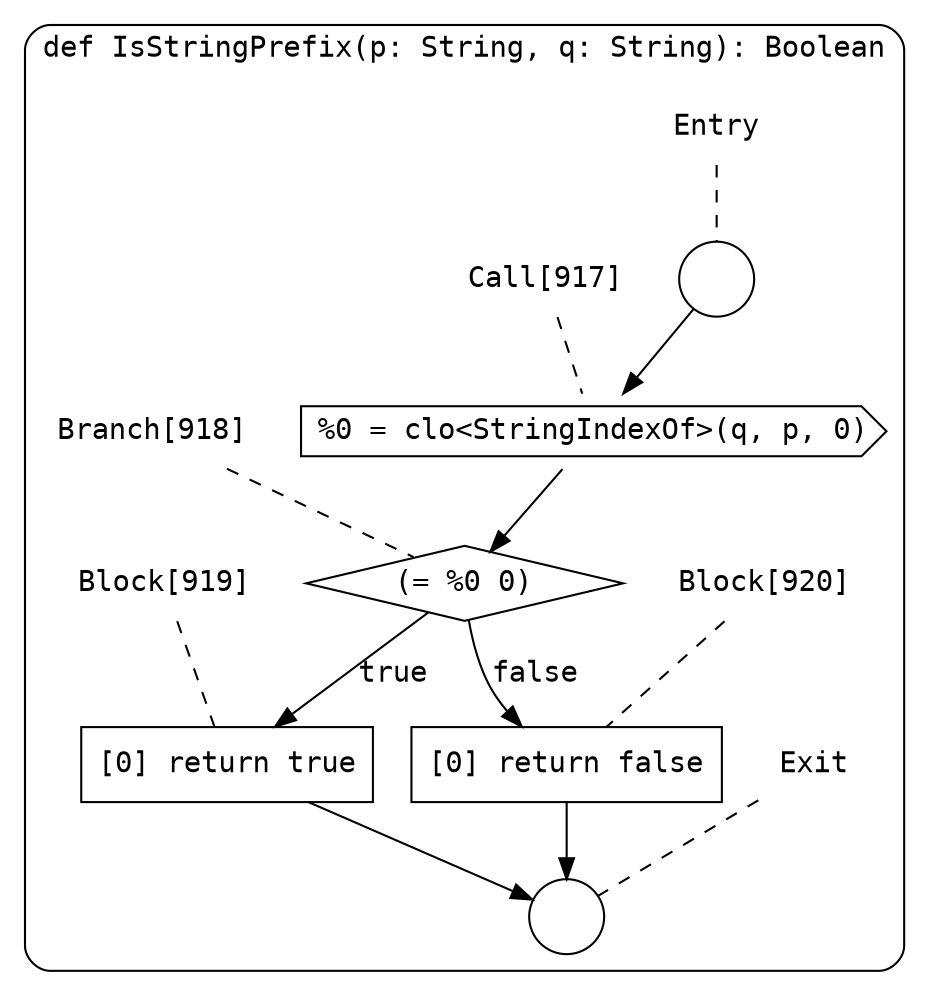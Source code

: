 digraph {
  graph [fontname = "Consolas"]
  node [fontname = "Consolas"]
  edge [fontname = "Consolas"]
  subgraph cluster121 {
    label = "def IsStringPrefix(p: String, q: String): Boolean"
    style = rounded
    cluster121_entry_name [shape=none, label=<<font color="black">Entry</font>>]
    cluster121_entry_name -> cluster121_entry [arrowhead=none, color="black", style=dashed]
    cluster121_entry [shape=circle label=" " color="black" fillcolor="white" style=filled]
    cluster121_entry -> node917 [color="black"]
    cluster121_exit_name [shape=none, label=<<font color="black">Exit</font>>]
    cluster121_exit_name -> cluster121_exit [arrowhead=none, color="black", style=dashed]
    cluster121_exit [shape=circle label=" " color="black" fillcolor="white" style=filled]
    node917_name [shape=none, label=<<font color="black">Call[917]</font>>]
    node917_name -> node917 [arrowhead=none, color="black", style=dashed]
    node917 [shape=cds, label=<<font color="black">%0 = clo&lt;StringIndexOf&gt;(q, p, 0)</font>> color="black" fillcolor="white", style=filled]
    node917 -> node918 [color="black"]
    node918_name [shape=none, label=<<font color="black">Branch[918]</font>>]
    node918_name -> node918 [arrowhead=none, color="black", style=dashed]
    node918 [shape=diamond, label=<<font color="black">(= %0 0)</font>> color="black" fillcolor="white", style=filled]
    node918 -> node919 [label=<<font color="black">true</font>> color="black"]
    node918 -> node920 [label=<<font color="black">false</font>> color="black"]
    node919_name [shape=none, label=<<font color="black">Block[919]</font>>]
    node919_name -> node919 [arrowhead=none, color="black", style=dashed]
    node919 [shape=box, label=<<font color="black">[0] return true<BR ALIGN="LEFT"/></font>> color="black" fillcolor="white", style=filled]
    node919 -> cluster121_exit [color="black"]
    node920_name [shape=none, label=<<font color="black">Block[920]</font>>]
    node920_name -> node920 [arrowhead=none, color="black", style=dashed]
    node920 [shape=box, label=<<font color="black">[0] return false<BR ALIGN="LEFT"/></font>> color="black" fillcolor="white", style=filled]
    node920 -> cluster121_exit [color="black"]
  }
}